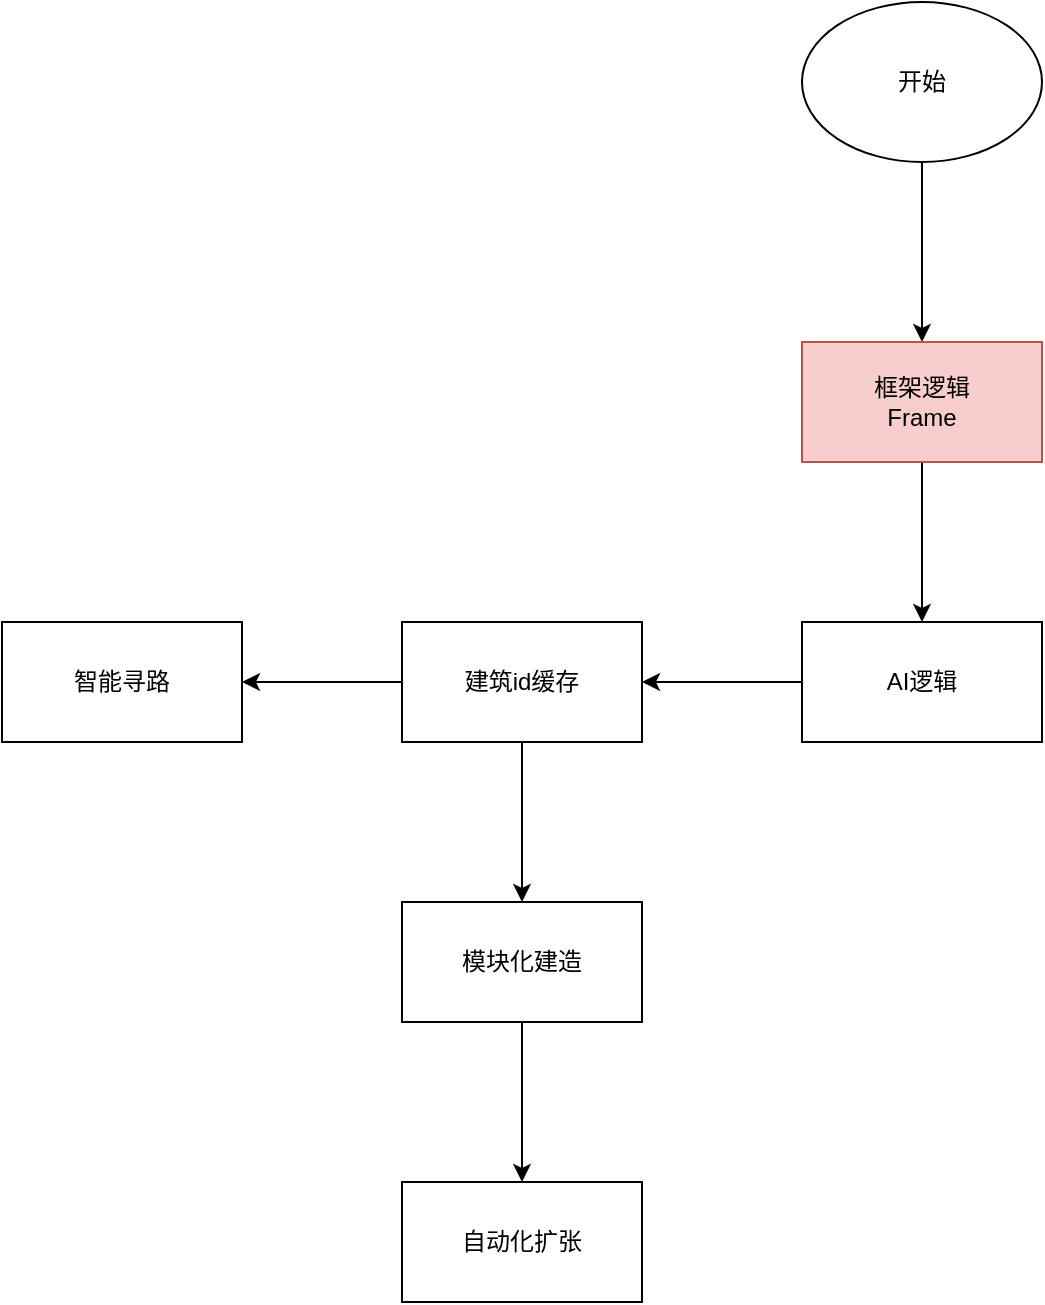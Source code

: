 <mxfile>
    <diagram id="004GZcoRsDk3OCXQfYEN" name="第 1 页">
        <mxGraphModel dx="1674" dy="617" grid="1" gridSize="10" guides="1" tooltips="1" connect="1" arrows="1" fold="1" page="1" pageScale="1" pageWidth="827" pageHeight="1169" math="0" shadow="0">
            <root>
                <mxCell id="0"/>
                <mxCell id="1" parent="0"/>
                <mxCell id="18" value="" style="edgeStyle=orthogonalEdgeStyle;rounded=0;orthogonalLoop=1;jettySize=auto;html=1;" parent="1" source="8" target="17" edge="1">
                    <mxGeometry relative="1" as="geometry"/>
                </mxCell>
                <mxCell id="8" value="开始" style="ellipse;whiteSpace=wrap;html=1;" parent="1" vertex="1">
                    <mxGeometry x="354" y="50" width="120" height="80" as="geometry"/>
                </mxCell>
                <mxCell id="22" style="edgeStyle=orthogonalEdgeStyle;rounded=0;orthogonalLoop=1;jettySize=auto;html=1;" parent="1" source="17" target="20" edge="1">
                    <mxGeometry relative="1" as="geometry"/>
                </mxCell>
                <mxCell id="17" value="框架逻辑&lt;br&gt;Frame" style="whiteSpace=wrap;html=1;fillColor=#f8cecc;strokeColor=#b85450;" parent="1" vertex="1">
                    <mxGeometry x="354" y="220" width="120" height="60" as="geometry"/>
                </mxCell>
                <mxCell id="24" value="" style="edgeStyle=orthogonalEdgeStyle;rounded=0;orthogonalLoop=1;jettySize=auto;html=1;" edge="1" parent="1" source="20" target="23">
                    <mxGeometry relative="1" as="geometry"/>
                </mxCell>
                <mxCell id="20" value="AI逻辑" style="whiteSpace=wrap;html=1;" parent="1" vertex="1">
                    <mxGeometry x="354" y="360" width="120" height="60" as="geometry"/>
                </mxCell>
                <mxCell id="26" value="" style="edgeStyle=orthogonalEdgeStyle;rounded=0;orthogonalLoop=1;jettySize=auto;html=1;" edge="1" parent="1" source="23" target="25">
                    <mxGeometry relative="1" as="geometry"/>
                </mxCell>
                <mxCell id="28" value="" style="edgeStyle=orthogonalEdgeStyle;rounded=0;orthogonalLoop=1;jettySize=auto;html=1;" edge="1" parent="1" source="23" target="27">
                    <mxGeometry relative="1" as="geometry"/>
                </mxCell>
                <mxCell id="23" value="建筑id缓存" style="whiteSpace=wrap;html=1;" vertex="1" parent="1">
                    <mxGeometry x="154" y="360" width="120" height="60" as="geometry"/>
                </mxCell>
                <mxCell id="25" value="智能寻路" style="whiteSpace=wrap;html=1;" vertex="1" parent="1">
                    <mxGeometry x="-46" y="360" width="120" height="60" as="geometry"/>
                </mxCell>
                <mxCell id="30" value="" style="edgeStyle=orthogonalEdgeStyle;rounded=0;orthogonalLoop=1;jettySize=auto;html=1;" edge="1" parent="1" source="27" target="29">
                    <mxGeometry relative="1" as="geometry"/>
                </mxCell>
                <mxCell id="27" value="模块化建造" style="whiteSpace=wrap;html=1;" vertex="1" parent="1">
                    <mxGeometry x="154" y="500" width="120" height="60" as="geometry"/>
                </mxCell>
                <mxCell id="29" value="自动化扩张" style="whiteSpace=wrap;html=1;" vertex="1" parent="1">
                    <mxGeometry x="154" y="640" width="120" height="60" as="geometry"/>
                </mxCell>
            </root>
        </mxGraphModel>
    </diagram>
</mxfile>
